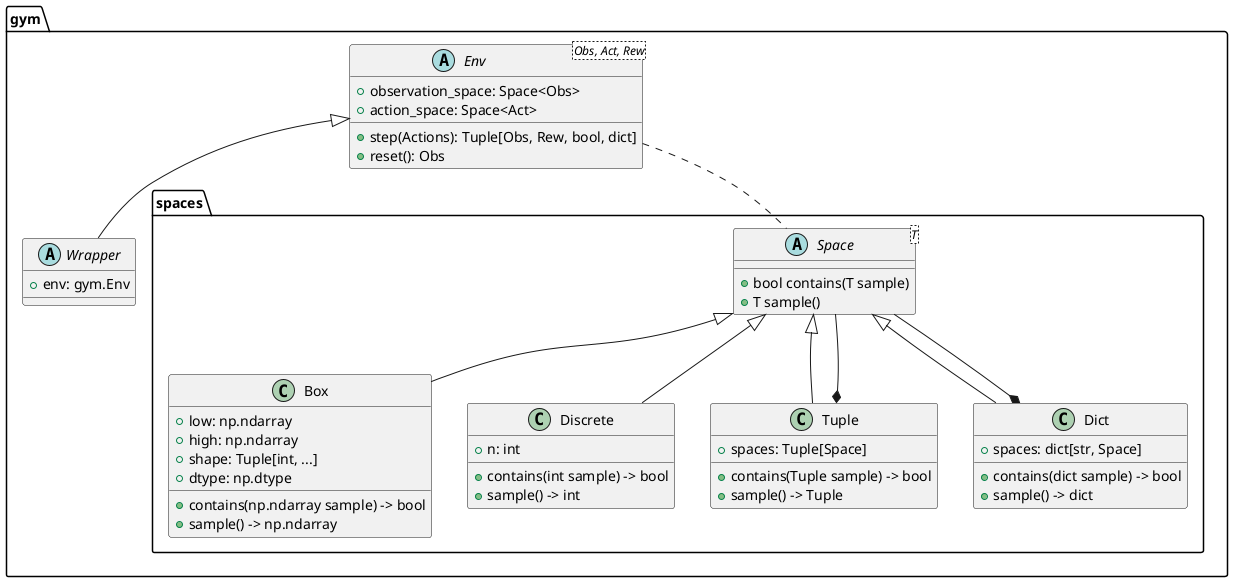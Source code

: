 @startuml gym

package gym {
    package spaces as gym.spaces {
        abstract class Space<T> {
            + bool contains(T sample) 
            + T sample()
        }

        class Box extends Space {
            + low: np.ndarray
            + high: np.ndarray
            + shape: Tuple[int, ...]
            + dtype: np.dtype
            + contains(np.ndarray sample) -> bool
            + sample() -> np.ndarray
        }

        class Discrete extends Space {
            + n: int
            + contains(int sample) -> bool
            + sample() -> int
        }

        class Tuple extends Space {
            + spaces: Tuple[Space]
            + contains(Tuple sample) -> bool
            + sample() -> Tuple
        }
        ' Tuple spaces contain other spaces.
        Tuple *--  Space

        class Dict extends Space {
            + spaces: dict[str, Space]
            + contains(dict sample) -> bool
            + sample() -> dict
        }
        ' Same for Dicts.
        Dict *--  Space
    }

    abstract class gym.Env<Obs, Act, Rew> {
        + observation_space: Space<Obs>
        + action_space: Space<Act> 
        + step(Actions): Tuple[Obs, Rew, bool, dict]
        + reset(): Obs
    }
    gym.Env .. Space

    abstract class Wrapper extends gym.Env{
        + env: gym.Env
    }
}

@enduml